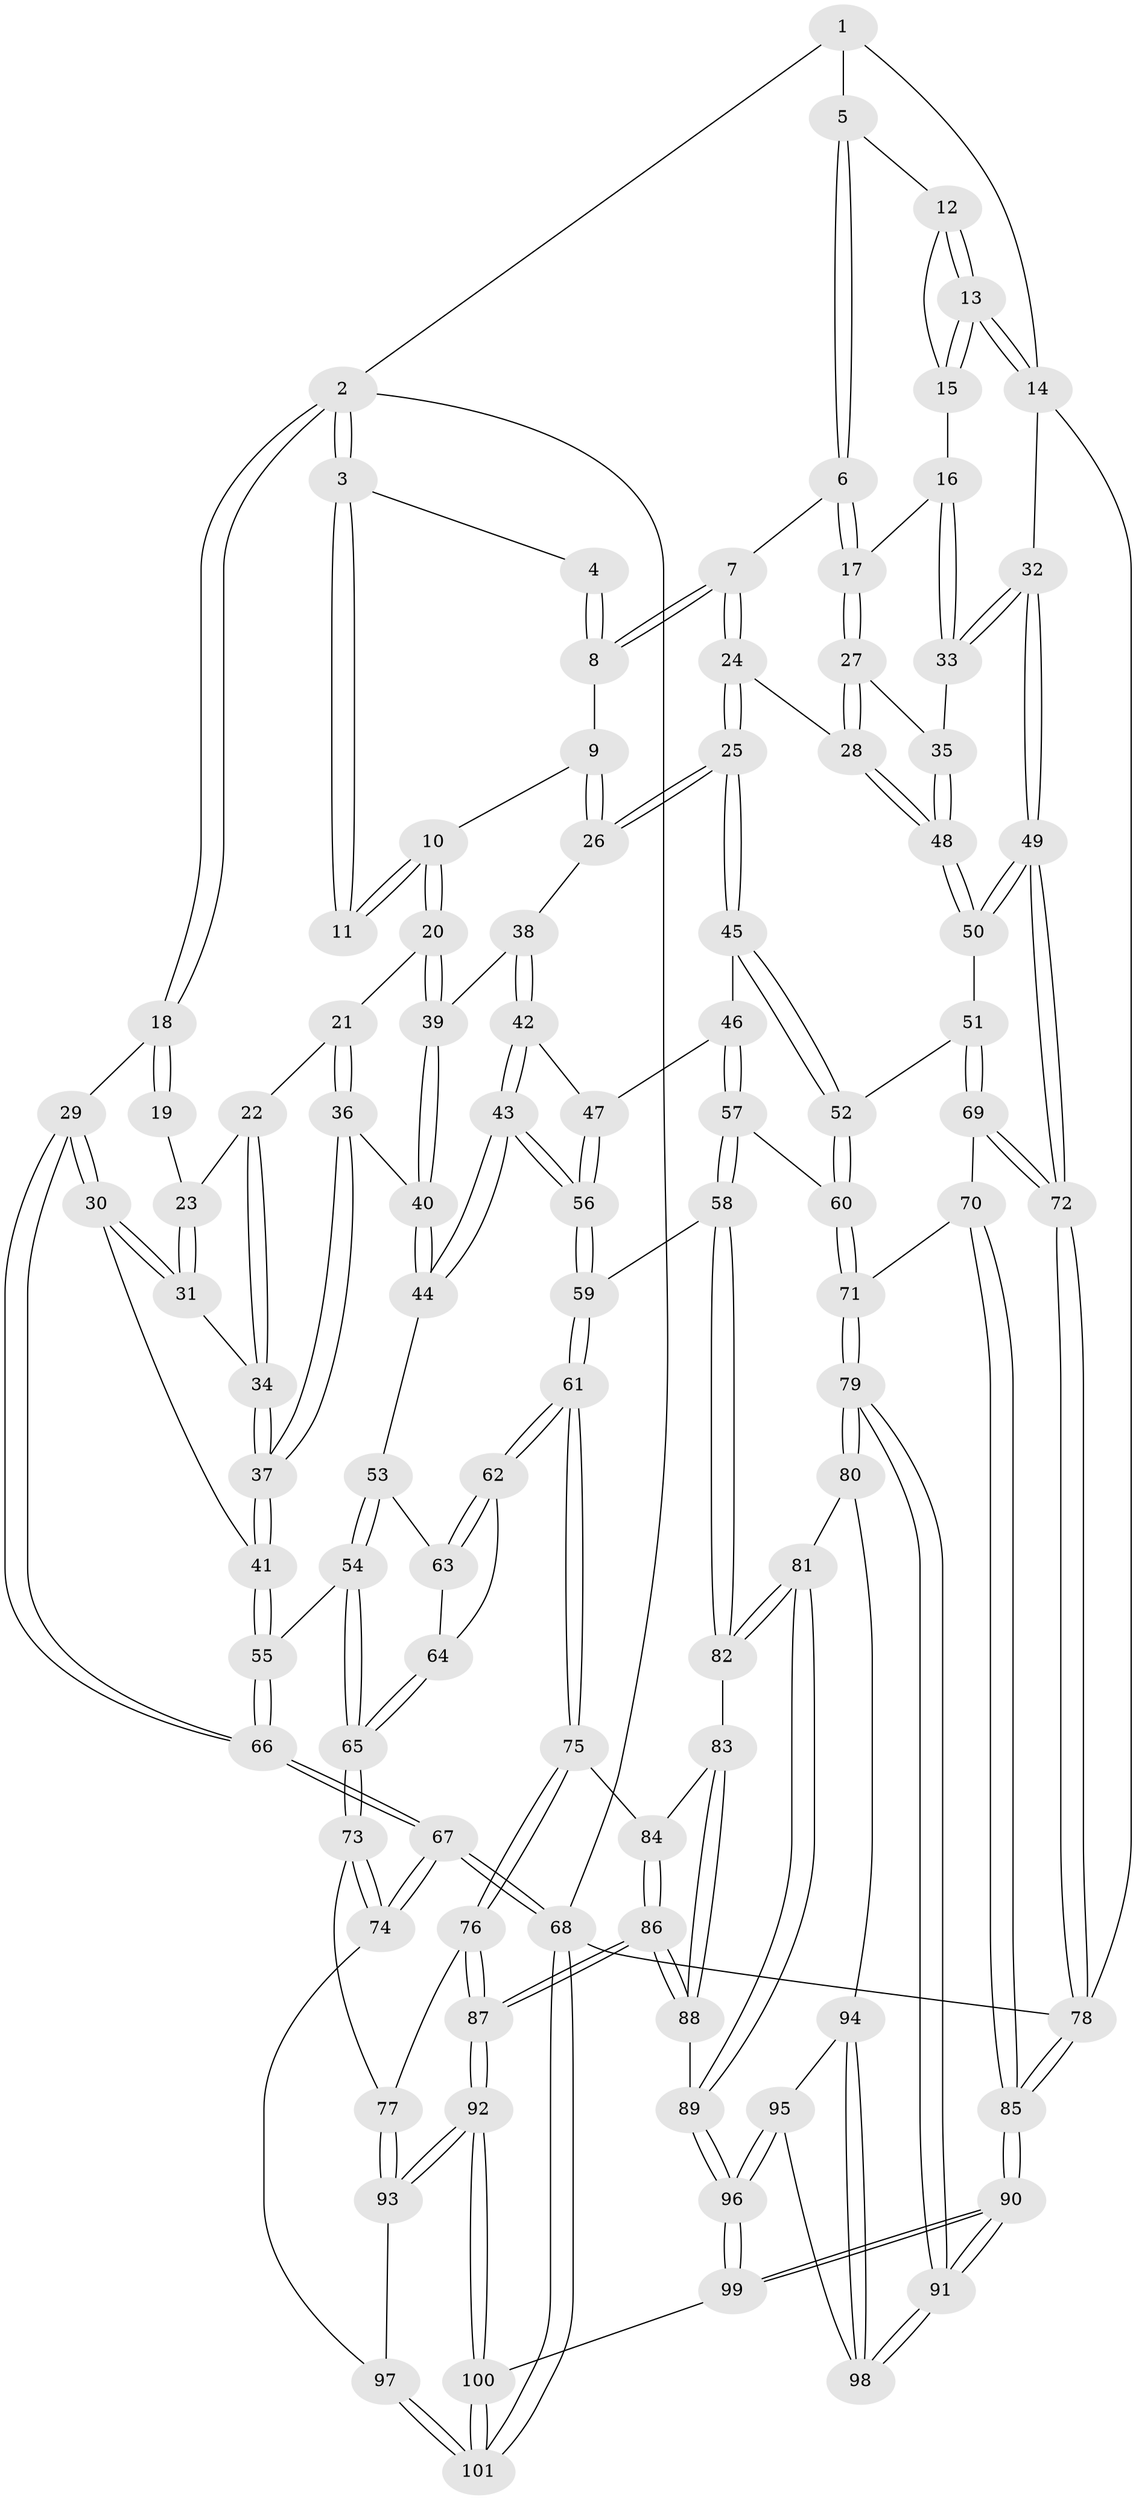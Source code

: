 // coarse degree distribution, {3: 0.6197183098591549, 4: 0.30985915492957744, 2: 0.07042253521126761}
// Generated by graph-tools (version 1.1) at 2025/38/03/04/25 23:38:31]
// undirected, 101 vertices, 249 edges
graph export_dot {
  node [color=gray90,style=filled];
  1 [pos="+0.7210416532342193+0"];
  2 [pos="+0+0"];
  3 [pos="+0.37289190183992765+0"];
  4 [pos="+0.6320659141274331+0"];
  5 [pos="+0.8457079475271694+0.08527582130607349"];
  6 [pos="+0.7518990711472123+0.21336765103451008"];
  7 [pos="+0.6779760660260744+0.21275749879443276"];
  8 [pos="+0.6381841541078548+0.19247550930218357"];
  9 [pos="+0.6281951601005121+0.19962003963260727"];
  10 [pos="+0.40932025472787087+0.2403504452859029"];
  11 [pos="+0.33010597350522136+0.06863691527320577"];
  12 [pos="+0.8480111078412605+0.08703179657915319"];
  13 [pos="+1+0.09961217843336712"];
  14 [pos="+1+0.08601153607935107"];
  15 [pos="+0.9188865341173083+0.232714785894774"];
  16 [pos="+0.9116894287306445+0.24932918490467879"];
  17 [pos="+0.8165561798217758+0.29111688768391675"];
  18 [pos="+0+0"];
  19 [pos="+0.194888652110882+0.15000944968234634"];
  20 [pos="+0.409223396314636+0.24555163185127127"];
  21 [pos="+0.22505310252102434+0.3286260947982419"];
  22 [pos="+0.17251526721625232+0.28824531857786456"];
  23 [pos="+0.15495437278962973+0.215393824896817"];
  24 [pos="+0.7105536250882428+0.3904893940436809"];
  25 [pos="+0.6606134185384719+0.420384357004441"];
  26 [pos="+0.5974011000257919+0.35026359267252216"];
  27 [pos="+0.7994747223215147+0.3394098354386873"];
  28 [pos="+0.7690309313783977+0.38191454064457814"];
  29 [pos="+0+0.2356491026962541"];
  30 [pos="+0+0.27391812587633557"];
  31 [pos="+0+0.2730333490771076"];
  32 [pos="+1+0.5071648470912746"];
  33 [pos="+0.9751437913480264+0.37832387433794784"];
  34 [pos="+0.12319446489665421+0.36750423759463624"];
  35 [pos="+0.9475426697326078+0.38277620571736276"];
  36 [pos="+0.2485976900951425+0.42604877522023504"];
  37 [pos="+0.13122942522113648+0.4542285155727523"];
  38 [pos="+0.43844337344656414+0.3181723665981051"];
  39 [pos="+0.4194970750435486+0.2945303501094493"];
  40 [pos="+0.28103007484277986+0.4386447410570668"];
  41 [pos="+0.108939387247354+0.4799230537517691"];
  42 [pos="+0.4448494950733501+0.348343459288214"];
  43 [pos="+0.3696304506120783+0.5119905565985433"];
  44 [pos="+0.29842604222861685+0.47645918274738425"];
  45 [pos="+0.6517430108822668+0.44353903541380424"];
  46 [pos="+0.582341528004983+0.4744736592430777"];
  47 [pos="+0.5024620751307325+0.46912279842624927"];
  48 [pos="+0.8263284071856299+0.4451817021180547"];
  49 [pos="+1+0.5090373850935095"];
  50 [pos="+0.8482801218595112+0.5205346249832031"];
  51 [pos="+0.7883607835620827+0.5993453349755312"];
  52 [pos="+0.7169676606963525+0.5844389238764086"];
  53 [pos="+0.2766052069102142+0.5147553632239004"];
  54 [pos="+0.12058290287227867+0.603126062536043"];
  55 [pos="+0.07636573938767459+0.5633204523472839"];
  56 [pos="+0.42411776751808494+0.5685823249402514"];
  57 [pos="+0.5508065771991472+0.7022324654496899"];
  58 [pos="+0.5500366949329046+0.7024879943401157"];
  59 [pos="+0.4341972363150699+0.676428025649152"];
  60 [pos="+0.5632359542425113+0.7013431108528116"];
  61 [pos="+0.3799592365777535+0.7067269202466419"];
  62 [pos="+0.29582399615536836+0.6643841202241235"];
  63 [pos="+0.2778035687875866+0.5274403985253806"];
  64 [pos="+0.20557358635847614+0.6486766016052514"];
  65 [pos="+0.1440112707929971+0.6392359611554969"];
  66 [pos="+0+0.5917738501146507"];
  67 [pos="+0+0.8999414122050661"];
  68 [pos="+0+1"];
  69 [pos="+0.8579099584781504+0.7294113246746666"];
  70 [pos="+0.8338193624715013+0.7456757464639553"];
  71 [pos="+0.7380581109165308+0.8048893907787799"];
  72 [pos="+1+0.8154106274159781"];
  73 [pos="+0.11702241342296288+0.8109200705818304"];
  74 [pos="+0.07389438105486668+0.8419788086316026"];
  75 [pos="+0.37993309343268694+0.7067890961380148"];
  76 [pos="+0.2595048607465716+0.8215108313435154"];
  77 [pos="+0.19481847791691254+0.826211041005063"];
  78 [pos="+1+1"];
  79 [pos="+0.7250648176592259+0.885728358998774"];
  80 [pos="+0.5647910034909702+0.8658230867004558"];
  81 [pos="+0.5607956995251574+0.8591665439860001"];
  82 [pos="+0.5492085719076838+0.8156235256768525"];
  83 [pos="+0.45383941769519087+0.8734851491479643"];
  84 [pos="+0.3931054006726416+0.7852192351261341"];
  85 [pos="+0.8301891870723431+1"];
  86 [pos="+0.369373142053527+0.9268233248978658"];
  87 [pos="+0.334429495535684+0.9801700334942951"];
  88 [pos="+0.45273877375161115+0.8887058626668596"];
  89 [pos="+0.4747279098468957+0.9111004631074848"];
  90 [pos="+0.8147347083603886+1"];
  91 [pos="+0.7687043158356504+1"];
  92 [pos="+0.31570622001386944+1"];
  93 [pos="+0.24959837500448878+1"];
  94 [pos="+0.5657694896653735+0.8836262501134118"];
  95 [pos="+0.5119053343607514+0.9560129884189024"];
  96 [pos="+0.48650860806135027+0.9750504612279612"];
  97 [pos="+0.07899132287098963+0.8512345941848465"];
  98 [pos="+0.6057671457850371+0.9577682555096004"];
  99 [pos="+0.392528135766053+1"];
  100 [pos="+0.31687937114151904+1"];
  101 [pos="+0.13407255152363962+1"];
  1 -- 2;
  1 -- 5;
  1 -- 14;
  2 -- 3;
  2 -- 3;
  2 -- 18;
  2 -- 18;
  2 -- 68;
  3 -- 4;
  3 -- 11;
  3 -- 11;
  4 -- 8;
  4 -- 8;
  5 -- 6;
  5 -- 6;
  5 -- 12;
  6 -- 7;
  6 -- 17;
  6 -- 17;
  7 -- 8;
  7 -- 8;
  7 -- 24;
  7 -- 24;
  8 -- 9;
  9 -- 10;
  9 -- 26;
  9 -- 26;
  10 -- 11;
  10 -- 11;
  10 -- 20;
  10 -- 20;
  12 -- 13;
  12 -- 13;
  12 -- 15;
  13 -- 14;
  13 -- 14;
  13 -- 15;
  13 -- 15;
  14 -- 32;
  14 -- 78;
  15 -- 16;
  16 -- 17;
  16 -- 33;
  16 -- 33;
  17 -- 27;
  17 -- 27;
  18 -- 19;
  18 -- 19;
  18 -- 29;
  19 -- 23;
  20 -- 21;
  20 -- 39;
  20 -- 39;
  21 -- 22;
  21 -- 36;
  21 -- 36;
  22 -- 23;
  22 -- 34;
  22 -- 34;
  23 -- 31;
  23 -- 31;
  24 -- 25;
  24 -- 25;
  24 -- 28;
  25 -- 26;
  25 -- 26;
  25 -- 45;
  25 -- 45;
  26 -- 38;
  27 -- 28;
  27 -- 28;
  27 -- 35;
  28 -- 48;
  28 -- 48;
  29 -- 30;
  29 -- 30;
  29 -- 66;
  29 -- 66;
  30 -- 31;
  30 -- 31;
  30 -- 41;
  31 -- 34;
  32 -- 33;
  32 -- 33;
  32 -- 49;
  32 -- 49;
  33 -- 35;
  34 -- 37;
  34 -- 37;
  35 -- 48;
  35 -- 48;
  36 -- 37;
  36 -- 37;
  36 -- 40;
  37 -- 41;
  37 -- 41;
  38 -- 39;
  38 -- 42;
  38 -- 42;
  39 -- 40;
  39 -- 40;
  40 -- 44;
  40 -- 44;
  41 -- 55;
  41 -- 55;
  42 -- 43;
  42 -- 43;
  42 -- 47;
  43 -- 44;
  43 -- 44;
  43 -- 56;
  43 -- 56;
  44 -- 53;
  45 -- 46;
  45 -- 52;
  45 -- 52;
  46 -- 47;
  46 -- 57;
  46 -- 57;
  47 -- 56;
  47 -- 56;
  48 -- 50;
  48 -- 50;
  49 -- 50;
  49 -- 50;
  49 -- 72;
  49 -- 72;
  50 -- 51;
  51 -- 52;
  51 -- 69;
  51 -- 69;
  52 -- 60;
  52 -- 60;
  53 -- 54;
  53 -- 54;
  53 -- 63;
  54 -- 55;
  54 -- 65;
  54 -- 65;
  55 -- 66;
  55 -- 66;
  56 -- 59;
  56 -- 59;
  57 -- 58;
  57 -- 58;
  57 -- 60;
  58 -- 59;
  58 -- 82;
  58 -- 82;
  59 -- 61;
  59 -- 61;
  60 -- 71;
  60 -- 71;
  61 -- 62;
  61 -- 62;
  61 -- 75;
  61 -- 75;
  62 -- 63;
  62 -- 63;
  62 -- 64;
  63 -- 64;
  64 -- 65;
  64 -- 65;
  65 -- 73;
  65 -- 73;
  66 -- 67;
  66 -- 67;
  67 -- 68;
  67 -- 68;
  67 -- 74;
  67 -- 74;
  68 -- 101;
  68 -- 101;
  68 -- 78;
  69 -- 70;
  69 -- 72;
  69 -- 72;
  70 -- 71;
  70 -- 85;
  70 -- 85;
  71 -- 79;
  71 -- 79;
  72 -- 78;
  72 -- 78;
  73 -- 74;
  73 -- 74;
  73 -- 77;
  74 -- 97;
  75 -- 76;
  75 -- 76;
  75 -- 84;
  76 -- 77;
  76 -- 87;
  76 -- 87;
  77 -- 93;
  77 -- 93;
  78 -- 85;
  78 -- 85;
  79 -- 80;
  79 -- 80;
  79 -- 91;
  79 -- 91;
  80 -- 81;
  80 -- 94;
  81 -- 82;
  81 -- 82;
  81 -- 89;
  81 -- 89;
  82 -- 83;
  83 -- 84;
  83 -- 88;
  83 -- 88;
  84 -- 86;
  84 -- 86;
  85 -- 90;
  85 -- 90;
  86 -- 87;
  86 -- 87;
  86 -- 88;
  86 -- 88;
  87 -- 92;
  87 -- 92;
  88 -- 89;
  89 -- 96;
  89 -- 96;
  90 -- 91;
  90 -- 91;
  90 -- 99;
  90 -- 99;
  91 -- 98;
  91 -- 98;
  92 -- 93;
  92 -- 93;
  92 -- 100;
  92 -- 100;
  93 -- 97;
  94 -- 95;
  94 -- 98;
  94 -- 98;
  95 -- 96;
  95 -- 96;
  95 -- 98;
  96 -- 99;
  96 -- 99;
  97 -- 101;
  97 -- 101;
  99 -- 100;
  100 -- 101;
  100 -- 101;
}
